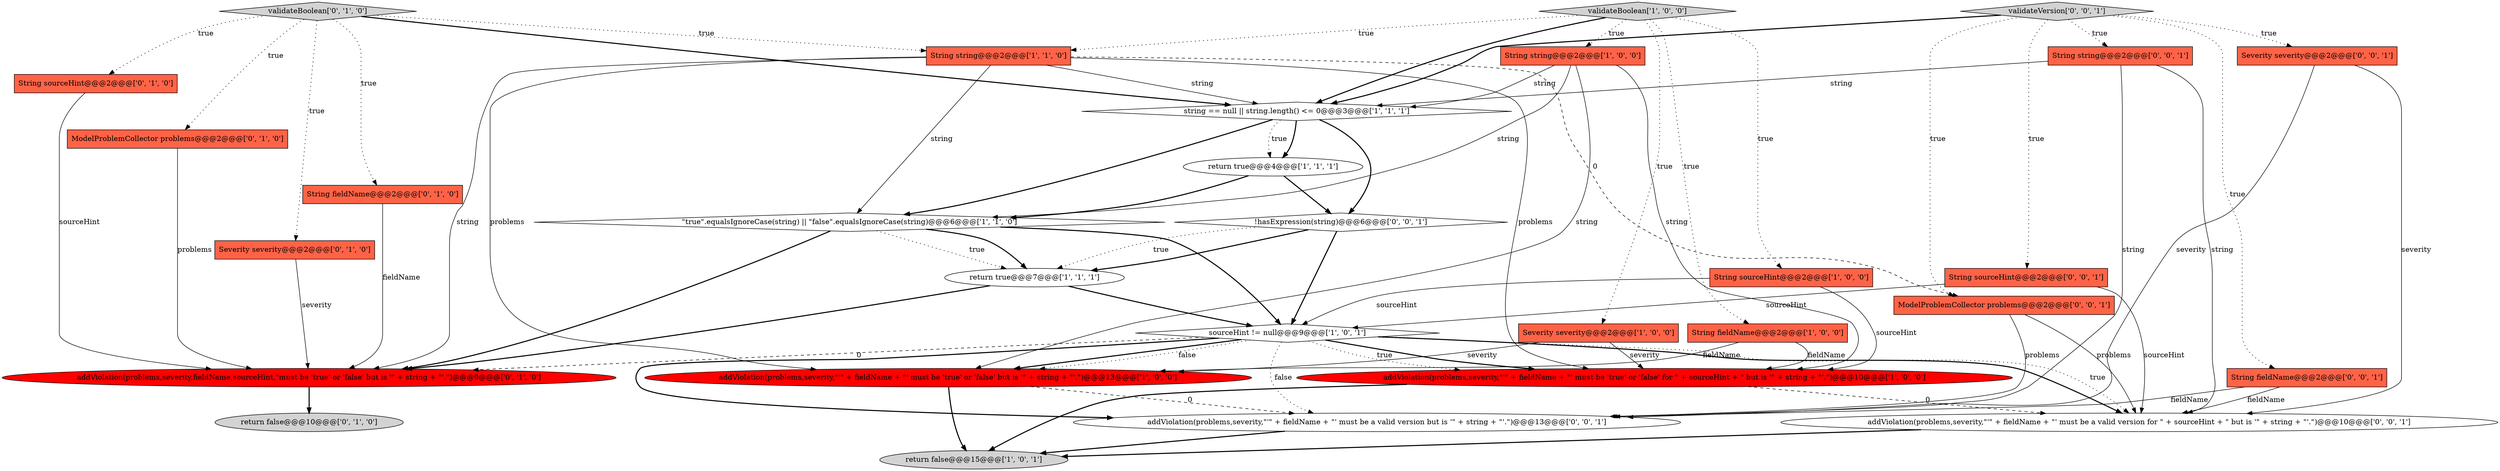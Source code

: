 digraph {
21 [style = filled, label = "Severity severity@@@2@@@['0', '0', '1']", fillcolor = tomato, shape = box image = "AAA0AAABBB3BBB"];
14 [style = filled, label = "String sourceHint@@@2@@@['0', '1', '0']", fillcolor = tomato, shape = box image = "AAA0AAABBB2BBB"];
20 [style = filled, label = "addViolation(problems,severity,fieldName,sourceHint,\"must be 'true' or 'false' but is '\" + string + \"'.\")@@@9@@@['0', '1', '0']", fillcolor = red, shape = ellipse image = "AAA1AAABBB2BBB"];
29 [style = filled, label = "ModelProblemCollector problems@@@2@@@['0', '0', '1']", fillcolor = tomato, shape = box image = "AAA0AAABBB3BBB"];
10 [style = filled, label = "addViolation(problems,severity,\"'\" + fieldName + \"' must be 'true' or 'false' but is '\" + string + \"'.\")@@@13@@@['1', '0', '0']", fillcolor = red, shape = ellipse image = "AAA1AAABBB1BBB"];
8 [style = filled, label = "String string@@@2@@@['1', '0', '0']", fillcolor = tomato, shape = box image = "AAA0AAABBB1BBB"];
0 [style = filled, label = "sourceHint != null@@@9@@@['1', '0', '1']", fillcolor = white, shape = diamond image = "AAA0AAABBB1BBB"];
17 [style = filled, label = "ModelProblemCollector problems@@@2@@@['0', '1', '0']", fillcolor = tomato, shape = box image = "AAA0AAABBB2BBB"];
6 [style = filled, label = "return true@@@4@@@['1', '1', '1']", fillcolor = white, shape = ellipse image = "AAA0AAABBB1BBB"];
2 [style = filled, label = "String fieldName@@@2@@@['1', '0', '0']", fillcolor = tomato, shape = box image = "AAA0AAABBB1BBB"];
24 [style = filled, label = "String sourceHint@@@2@@@['0', '0', '1']", fillcolor = tomato, shape = box image = "AAA0AAABBB3BBB"];
26 [style = filled, label = "addViolation(problems,severity,\"'\" + fieldName + \"' must be a valid version for \" + sourceHint + \" but is '\" + string + \"'.\")@@@10@@@['0', '0', '1']", fillcolor = white, shape = ellipse image = "AAA0AAABBB3BBB"];
9 [style = filled, label = "String string@@@2@@@['1', '1', '0']", fillcolor = tomato, shape = box image = "AAA0AAABBB1BBB"];
25 [style = filled, label = "String string@@@2@@@['0', '0', '1']", fillcolor = tomato, shape = box image = "AAA0AAABBB3BBB"];
23 [style = filled, label = "addViolation(problems,severity,\"'\" + fieldName + \"' must be a valid version but is '\" + string + \"'.\")@@@13@@@['0', '0', '1']", fillcolor = white, shape = ellipse image = "AAA0AAABBB3BBB"];
19 [style = filled, label = "String fieldName@@@2@@@['0', '1', '0']", fillcolor = tomato, shape = box image = "AAA0AAABBB2BBB"];
5 [style = filled, label = "addViolation(problems,severity,\"'\" + fieldName + \"' must be 'true' or 'false' for \" + sourceHint + \" but is '\" + string + \"'.\")@@@10@@@['1', '0', '0']", fillcolor = red, shape = ellipse image = "AAA1AAABBB1BBB"];
4 [style = filled, label = "String sourceHint@@@2@@@['1', '0', '0']", fillcolor = tomato, shape = box image = "AAA0AAABBB1BBB"];
11 [style = filled, label = "string == null || string.length() <= 0@@@3@@@['1', '1', '1']", fillcolor = white, shape = diamond image = "AAA0AAABBB1BBB"];
12 [style = filled, label = "return true@@@7@@@['1', '1', '1']", fillcolor = white, shape = ellipse image = "AAA0AAABBB1BBB"];
7 [style = filled, label = "Severity severity@@@2@@@['1', '0', '0']", fillcolor = tomato, shape = box image = "AAA0AAABBB1BBB"];
3 [style = filled, label = "return false@@@15@@@['1', '0', '1']", fillcolor = lightgray, shape = ellipse image = "AAA0AAABBB1BBB"];
27 [style = filled, label = "validateVersion['0', '0', '1']", fillcolor = lightgray, shape = diamond image = "AAA0AAABBB3BBB"];
13 [style = filled, label = "validateBoolean['1', '0', '0']", fillcolor = lightgray, shape = diamond image = "AAA0AAABBB1BBB"];
16 [style = filled, label = "return false@@@10@@@['0', '1', '0']", fillcolor = lightgray, shape = ellipse image = "AAA0AAABBB2BBB"];
18 [style = filled, label = "validateBoolean['0', '1', '0']", fillcolor = lightgray, shape = diamond image = "AAA0AAABBB2BBB"];
28 [style = filled, label = "String fieldName@@@2@@@['0', '0', '1']", fillcolor = tomato, shape = box image = "AAA0AAABBB3BBB"];
1 [style = filled, label = "\"true\".equalsIgnoreCase(string) || \"false\".equalsIgnoreCase(string)@@@6@@@['1', '1', '0']", fillcolor = white, shape = diamond image = "AAA0AAABBB1BBB"];
15 [style = filled, label = "Severity severity@@@2@@@['0', '1', '0']", fillcolor = tomato, shape = box image = "AAA0AAABBB2BBB"];
22 [style = filled, label = "!hasExpression(string)@@@6@@@['0', '0', '1']", fillcolor = white, shape = diamond image = "AAA0AAABBB3BBB"];
5->3 [style = bold, label=""];
9->10 [style = solid, label="problems"];
0->5 [style = dotted, label="true"];
0->26 [style = bold, label=""];
27->25 [style = dotted, label="true"];
2->10 [style = solid, label="fieldName"];
11->1 [style = bold, label=""];
6->22 [style = bold, label=""];
5->26 [style = dashed, label="0"];
14->20 [style = solid, label="sourceHint"];
17->20 [style = solid, label="problems"];
26->3 [style = bold, label=""];
11->6 [style = bold, label=""];
18->11 [style = bold, label=""];
9->20 [style = solid, label="string"];
18->19 [style = dotted, label="true"];
18->15 [style = dotted, label="true"];
8->10 [style = solid, label="string"];
12->20 [style = bold, label=""];
1->20 [style = bold, label=""];
10->3 [style = bold, label=""];
8->1 [style = solid, label="string"];
23->3 [style = bold, label=""];
7->5 [style = solid, label="severity"];
13->7 [style = dotted, label="true"];
27->24 [style = dotted, label="true"];
27->21 [style = dotted, label="true"];
1->0 [style = bold, label=""];
25->23 [style = solid, label="string"];
0->20 [style = dashed, label="0"];
0->23 [style = dotted, label="false"];
12->0 [style = bold, label=""];
13->11 [style = bold, label=""];
18->14 [style = dotted, label="true"];
7->10 [style = solid, label="severity"];
21->23 [style = solid, label="severity"];
22->12 [style = dotted, label="true"];
9->29 [style = dashed, label="0"];
25->26 [style = solid, label="string"];
13->2 [style = dotted, label="true"];
27->28 [style = dotted, label="true"];
8->11 [style = solid, label="string"];
9->11 [style = solid, label="string"];
6->1 [style = bold, label=""];
0->10 [style = bold, label=""];
21->26 [style = solid, label="severity"];
19->20 [style = solid, label="fieldName"];
2->5 [style = solid, label="fieldName"];
20->16 [style = bold, label=""];
22->0 [style = bold, label=""];
9->1 [style = solid, label="string"];
13->9 [style = dotted, label="true"];
27->29 [style = dotted, label="true"];
13->8 [style = dotted, label="true"];
0->23 [style = bold, label=""];
11->6 [style = dotted, label="true"];
22->12 [style = bold, label=""];
8->5 [style = solid, label="string"];
4->5 [style = solid, label="sourceHint"];
1->12 [style = dotted, label="true"];
18->9 [style = dotted, label="true"];
27->11 [style = bold, label=""];
1->12 [style = bold, label=""];
11->22 [style = bold, label=""];
4->0 [style = solid, label="sourceHint"];
18->17 [style = dotted, label="true"];
9->5 [style = solid, label="problems"];
24->26 [style = solid, label="sourceHint"];
0->26 [style = dotted, label="true"];
15->20 [style = solid, label="severity"];
28->26 [style = solid, label="fieldName"];
28->23 [style = solid, label="fieldName"];
29->23 [style = solid, label="problems"];
25->11 [style = solid, label="string"];
24->0 [style = solid, label="sourceHint"];
10->23 [style = dashed, label="0"];
29->26 [style = solid, label="problems"];
13->4 [style = dotted, label="true"];
0->5 [style = bold, label=""];
0->10 [style = dotted, label="false"];
}
